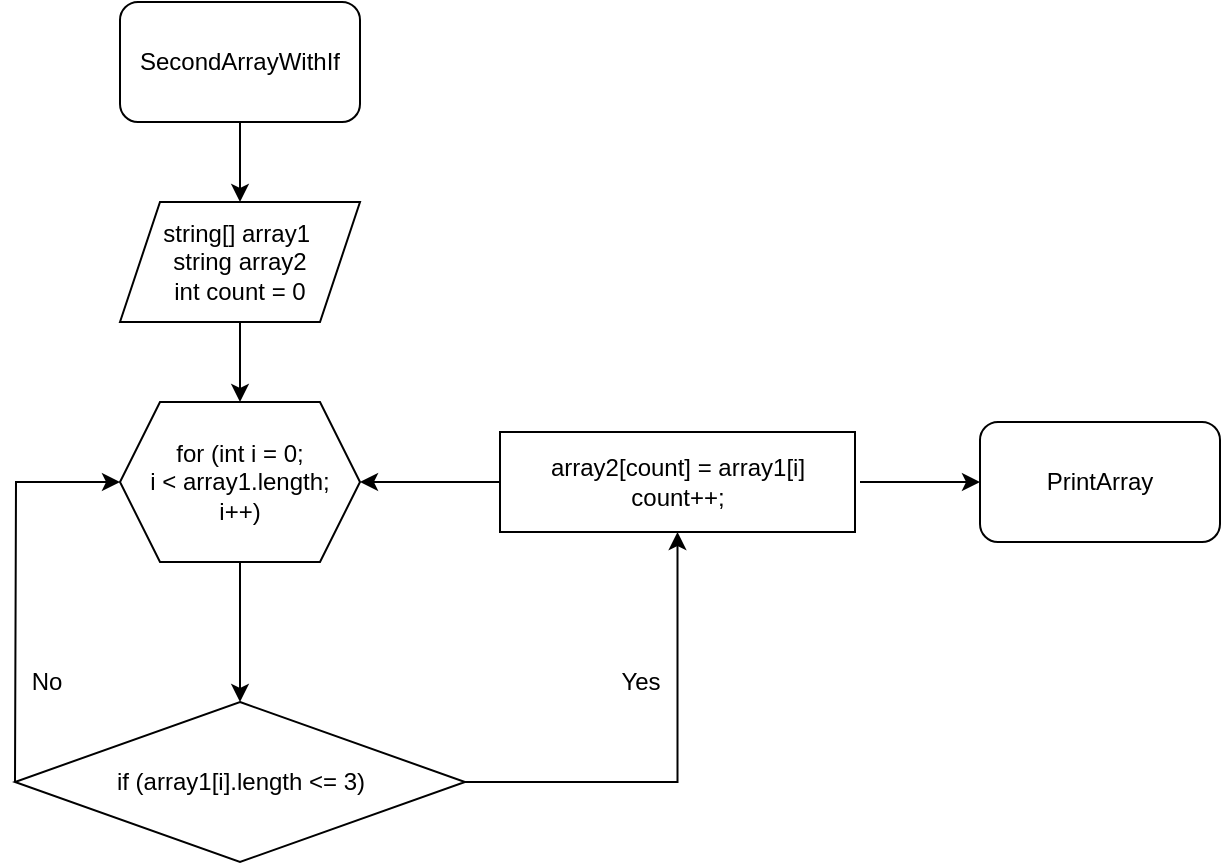 <mxfile version="20.3.0" type="device"><diagram id="RiSB_8-4ga0E2tR31-gd" name="Page-1"><mxGraphModel dx="782" dy="539" grid="1" gridSize="10" guides="1" tooltips="1" connect="1" arrows="1" fold="1" page="1" pageScale="1" pageWidth="827" pageHeight="1169" math="0" shadow="0"><root><mxCell id="0"/><mxCell id="1" parent="0"/><mxCell id="cJjGsoIE5Yzuw-9R_ehL-1" value="" style="edgeStyle=orthogonalEdgeStyle;rounded=0;orthogonalLoop=1;jettySize=auto;html=1;" parent="1" source="cJjGsoIE5Yzuw-9R_ehL-2" target="cJjGsoIE5Yzuw-9R_ehL-4" edge="1"><mxGeometry relative="1" as="geometry"/></mxCell><mxCell id="cJjGsoIE5Yzuw-9R_ehL-2" value="SecondArrayWithIf" style="rounded=1;whiteSpace=wrap;html=1;" parent="1" vertex="1"><mxGeometry x="80" y="10" width="120" height="60" as="geometry"/></mxCell><mxCell id="cJjGsoIE5Yzuw-9R_ehL-3" value="" style="edgeStyle=orthogonalEdgeStyle;rounded=0;orthogonalLoop=1;jettySize=auto;html=1;" parent="1" source="cJjGsoIE5Yzuw-9R_ehL-4" target="cJjGsoIE5Yzuw-9R_ehL-6" edge="1"><mxGeometry relative="1" as="geometry"/></mxCell><mxCell id="cJjGsoIE5Yzuw-9R_ehL-4" value="string[] array1&amp;nbsp;&lt;br&gt;string array2&lt;br&gt;int count = 0" style="shape=parallelogram;perimeter=parallelogramPerimeter;whiteSpace=wrap;html=1;fixedSize=1;" parent="1" vertex="1"><mxGeometry x="80" y="110" width="120" height="60" as="geometry"/></mxCell><mxCell id="cJjGsoIE5Yzuw-9R_ehL-5" value="" style="edgeStyle=orthogonalEdgeStyle;rounded=0;orthogonalLoop=1;jettySize=auto;html=1;" parent="1" source="cJjGsoIE5Yzuw-9R_ehL-6" target="cJjGsoIE5Yzuw-9R_ehL-8" edge="1"><mxGeometry relative="1" as="geometry"/></mxCell><mxCell id="cJjGsoIE5Yzuw-9R_ehL-6" value="for (int i = 0;&lt;br&gt;i &amp;lt; array1.length;&lt;br&gt;i++)" style="shape=hexagon;perimeter=hexagonPerimeter2;whiteSpace=wrap;html=1;fixedSize=1;" parent="1" vertex="1"><mxGeometry x="80" y="210" width="120" height="80" as="geometry"/></mxCell><mxCell id="cJjGsoIE5Yzuw-9R_ehL-7" value="" style="edgeStyle=orthogonalEdgeStyle;rounded=0;orthogonalLoop=1;jettySize=auto;html=1;" parent="1" source="cJjGsoIE5Yzuw-9R_ehL-8" target="cJjGsoIE5Yzuw-9R_ehL-10" edge="1"><mxGeometry relative="1" as="geometry"/></mxCell><mxCell id="cJjGsoIE5Yzuw-9R_ehL-8" value="if (array1[i].length &amp;lt;= 3)" style="rhombus;whiteSpace=wrap;html=1;" parent="1" vertex="1"><mxGeometry x="27.5" y="360" width="225" height="80" as="geometry"/></mxCell><mxCell id="cJjGsoIE5Yzuw-9R_ehL-9" value="" style="edgeStyle=orthogonalEdgeStyle;rounded=0;orthogonalLoop=1;jettySize=auto;html=1;" parent="1" source="cJjGsoIE5Yzuw-9R_ehL-10" target="cJjGsoIE5Yzuw-9R_ehL-6" edge="1"><mxGeometry relative="1" as="geometry"/></mxCell><mxCell id="cJjGsoIE5Yzuw-9R_ehL-10" value="array2[count] = array1[i]&lt;br&gt;count++;" style="whiteSpace=wrap;html=1;" parent="1" vertex="1"><mxGeometry x="270" y="225" width="177.5" height="50" as="geometry"/></mxCell><mxCell id="cJjGsoIE5Yzuw-9R_ehL-11" value="" style="endArrow=classic;html=1;rounded=0;exitX=0;exitY=0.5;exitDx=0;exitDy=0;entryX=0;entryY=0.5;entryDx=0;entryDy=0;" parent="1" source="cJjGsoIE5Yzuw-9R_ehL-8" target="cJjGsoIE5Yzuw-9R_ehL-6" edge="1"><mxGeometry width="50" height="50" relative="1" as="geometry"><mxPoint x="510" y="260" as="sourcePoint"/><mxPoint x="350" y="275" as="targetPoint"/><Array as="points"><mxPoint x="28" y="250"/></Array></mxGeometry></mxCell><mxCell id="cJjGsoIE5Yzuw-9R_ehL-12" value="Yes" style="text;html=1;align=center;verticalAlign=middle;resizable=0;points=[];autosize=1;strokeColor=none;fillColor=none;" parent="1" vertex="1"><mxGeometry x="320" y="340" width="40" height="20" as="geometry"/></mxCell><mxCell id="cJjGsoIE5Yzuw-9R_ehL-13" value="No" style="text;html=1;align=center;verticalAlign=middle;resizable=0;points=[];autosize=1;strokeColor=none;fillColor=none;" parent="1" vertex="1"><mxGeometry x="27.5" y="340" width="30" height="20" as="geometry"/></mxCell><mxCell id="EcQ5WwTt8wEJHYXb26bR-1" value="PrintArray" style="rounded=1;whiteSpace=wrap;html=1;" vertex="1" parent="1"><mxGeometry x="510" y="220" width="120" height="60" as="geometry"/></mxCell><mxCell id="EcQ5WwTt8wEJHYXb26bR-2" value="" style="endArrow=classic;html=1;rounded=0;entryX=0;entryY=0.5;entryDx=0;entryDy=0;" edge="1" parent="1" target="EcQ5WwTt8wEJHYXb26bR-1"><mxGeometry width="50" height="50" relative="1" as="geometry"><mxPoint x="450" y="250" as="sourcePoint"/><mxPoint x="510" y="220" as="targetPoint"/></mxGeometry></mxCell></root></mxGraphModel></diagram></mxfile>